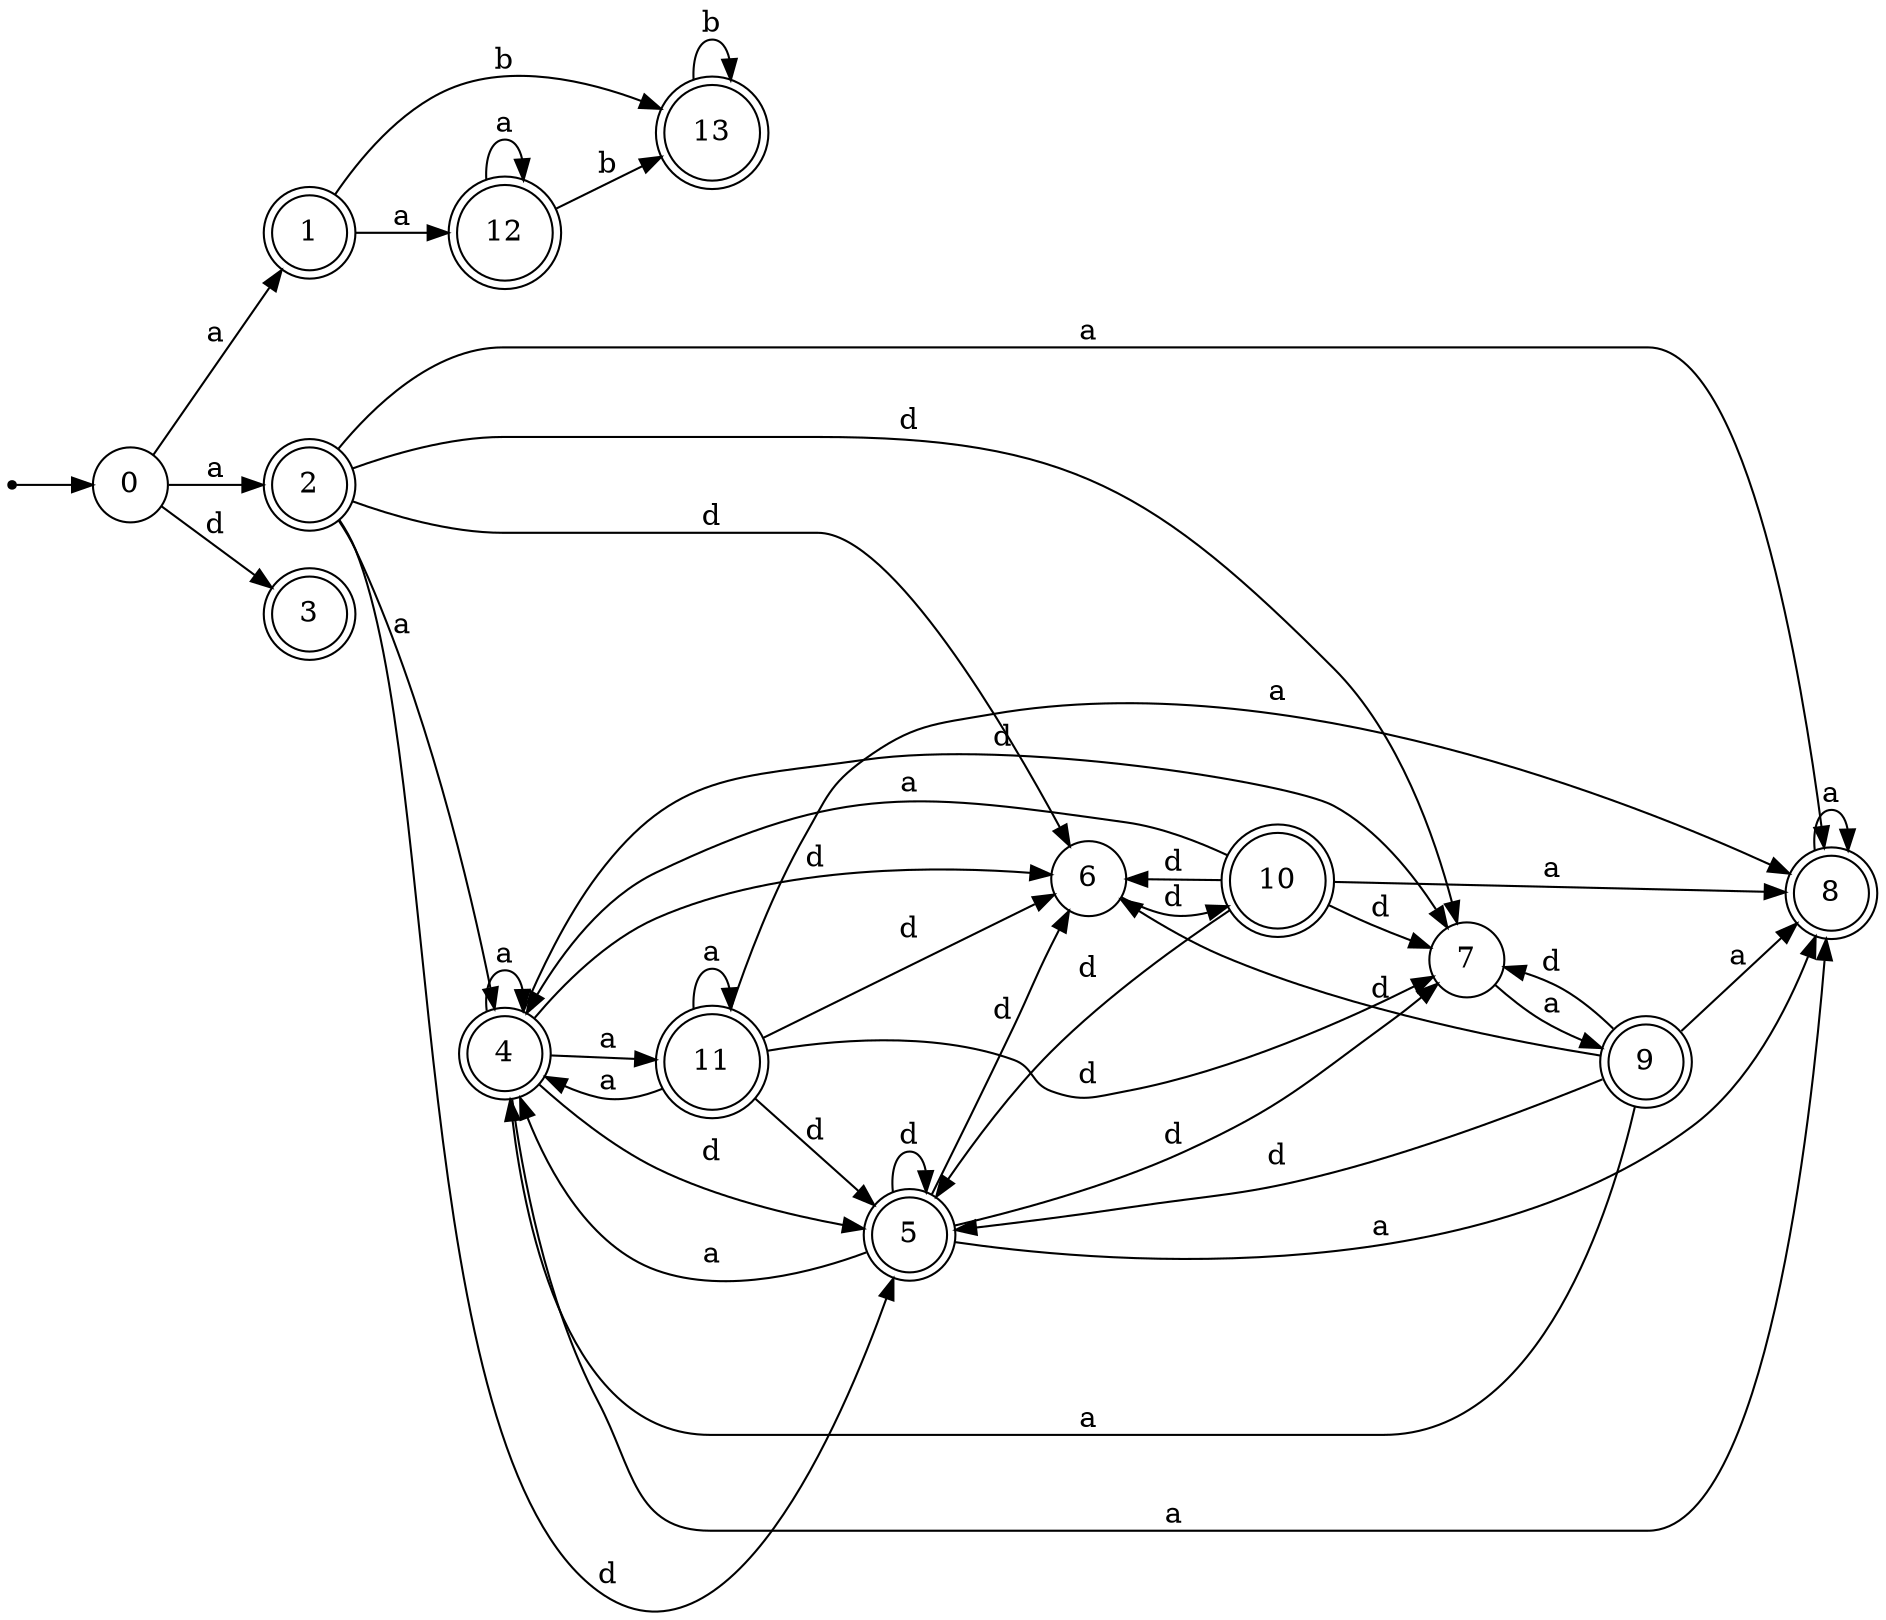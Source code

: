 digraph finite_state_machine {
rankdir=LR;
size="20,20";
node [shape = point]; "dummy0"
node [shape = circle]; "0";
"dummy0" -> "0";
node [shape = doublecircle]; "1";node [shape = doublecircle]; "2";node [shape = doublecircle]; "3";node [shape = doublecircle]; "4";node [shape = doublecircle]; "5";node [shape = circle]; "6";
node [shape = circle]; "7";
node [shape = doublecircle]; "8";node [shape = doublecircle]; "9";node [shape = doublecircle]; "10";node [shape = doublecircle]; "11";node [shape = doublecircle]; "12";node [shape = doublecircle]; "13";"0" -> "1" [label = "a"];
 "0" -> "2" [label = "a"];
 "0" -> "3" [label = "d"];
 "2" -> "8" [label = "a"];
 "2" -> "4" [label = "a"];
 "2" -> "5" [label = "d"];
 "2" -> "6" [label = "d"];
 "2" -> "7" [label = "d"];
 "8" -> "8" [label = "a"];
 "7" -> "9" [label = "a"];
 "9" -> "5" [label = "d"];
 "9" -> "6" [label = "d"];
 "9" -> "7" [label = "d"];
 "9" -> "8" [label = "a"];
 "9" -> "4" [label = "a"];
 "6" -> "10" [label = "d"];
 "10" -> "5" [label = "d"];
 "10" -> "6" [label = "d"];
 "10" -> "7" [label = "d"];
 "10" -> "8" [label = "a"];
 "10" -> "4" [label = "a"];
 "5" -> "5" [label = "d"];
 "5" -> "6" [label = "d"];
 "5" -> "7" [label = "d"];
 "5" -> "8" [label = "a"];
 "5" -> "4" [label = "a"];
 "4" -> "8" [label = "a"];
 "4" -> "11" [label = "a"];
 "4" -> "4" [label = "a"];
 "4" -> "5" [label = "d"];
 "4" -> "6" [label = "d"];
 "4" -> "7" [label = "d"];
 "11" -> "8" [label = "a"];
 "11" -> "11" [label = "a"];
 "11" -> "4" [label = "a"];
 "11" -> "5" [label = "d"];
 "11" -> "6" [label = "d"];
 "11" -> "7" [label = "d"];
 "1" -> "12" [label = "a"];
 "1" -> "13" [label = "b"];
 "13" -> "13" [label = "b"];
 "12" -> "12" [label = "a"];
 "12" -> "13" [label = "b"];
 }
